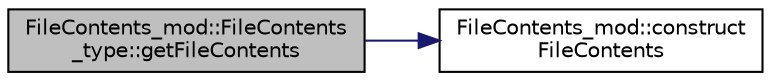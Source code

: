 digraph "FileContents_mod::FileContents_type::getFileContents"
{
 // LATEX_PDF_SIZE
  edge [fontname="Helvetica",fontsize="10",labelfontname="Helvetica",labelfontsize="10"];
  node [fontname="Helvetica",fontsize="10",shape=record];
  rankdir="LR";
  Node1 [label="FileContents_mod::FileContents\l_type::getFileContents",height=0.2,width=0.4,color="black", fillcolor="grey75", style="filled", fontcolor="black",tooltip=" "];
  Node1 -> Node2 [color="midnightblue",fontsize="10",style="solid",fontname="Helvetica"];
  Node2 [label="FileContents_mod::construct\lFileContents",height=0.2,width=0.4,color="black", fillcolor="white", style="filled",URL="$namespaceFileContents__mod.html#acccaa7f4372dfce3bfbd50f70874cf3f",tooltip="The constructor of the FileContents_type class."];
}
